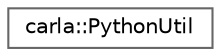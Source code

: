 digraph "类继承关系图"
{
 // INTERACTIVE_SVG=YES
 // LATEX_PDF_SIZE
  bgcolor="transparent";
  edge [fontname=Helvetica,fontsize=10,labelfontname=Helvetica,labelfontsize=10];
  node [fontname=Helvetica,fontsize=10,shape=box,height=0.2,width=0.4];
  rankdir="LR";
  Node0 [id="Node000000",label="carla::PythonUtil",height=0.2,width=0.4,color="grey40", fillcolor="white", style="filled",URL="$da/df7/classcarla_1_1PythonUtil.html",tooltip=" "];
}
